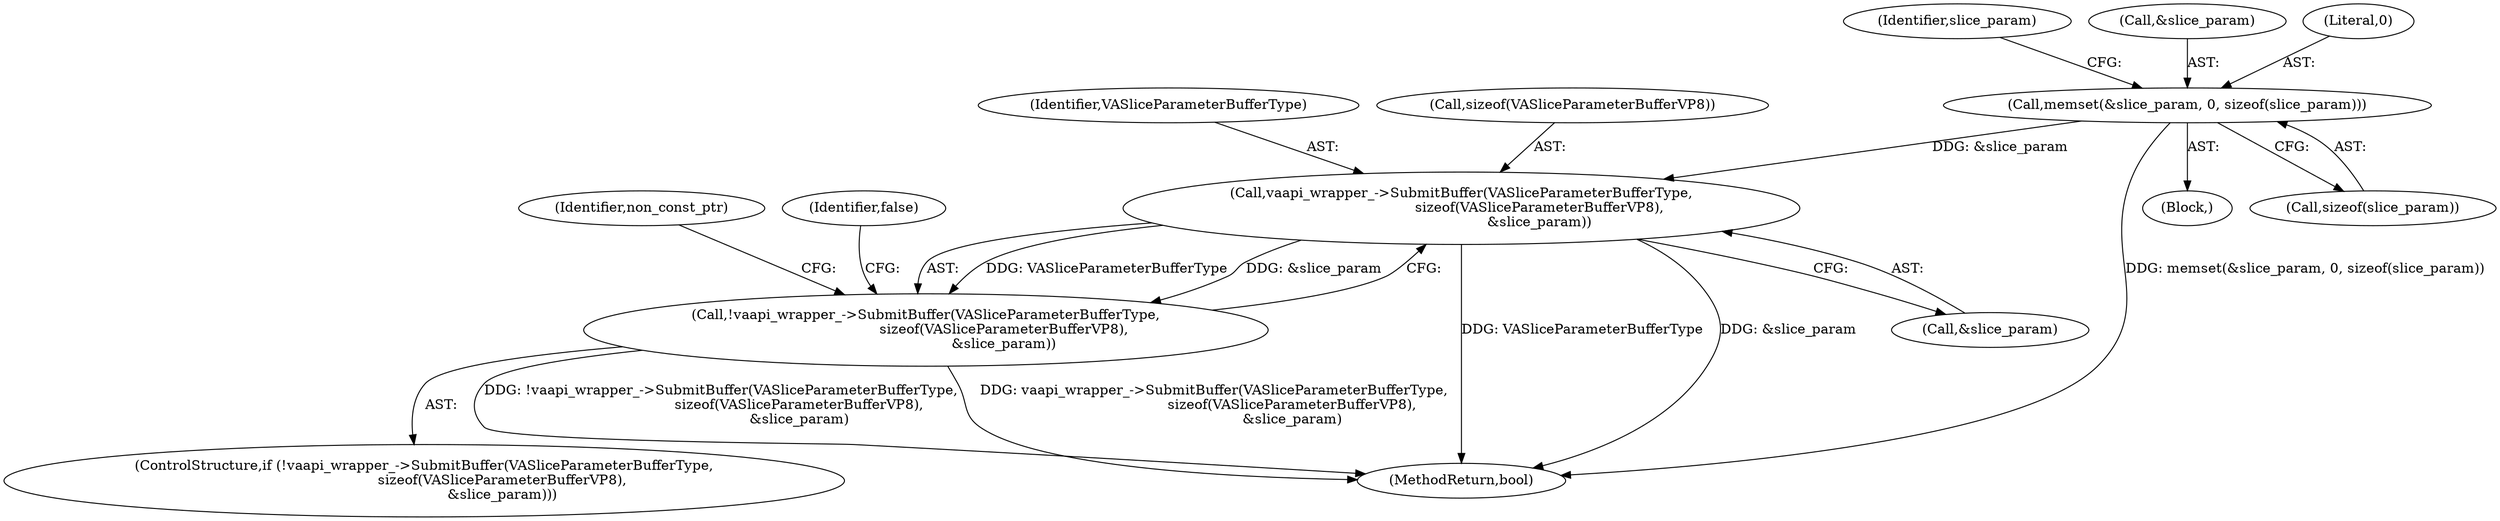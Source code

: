 digraph "1_Chrome_27c68f543e5eba779902447445dfb05ec3f5bf75_2@API" {
"1000667" [label="(Call,memset(&slice_param, 0, sizeof(slice_param)))"];
"1000752" [label="(Call,vaapi_wrapper_->SubmitBuffer(VASliceParameterBufferType,\n                                    sizeof(VASliceParameterBufferVP8),\n                                    &slice_param))"];
"1000751" [label="(Call,!vaapi_wrapper_->SubmitBuffer(VASliceParameterBufferType,\n                                    sizeof(VASliceParameterBufferVP8),\n                                    &slice_param))"];
"1000786" [label="(MethodReturn,bool)"];
"1000752" [label="(Call,vaapi_wrapper_->SubmitBuffer(VASliceParameterBufferType,\n                                    sizeof(VASliceParameterBufferVP8),\n                                    &slice_param))"];
"1000753" [label="(Identifier,VASliceParameterBufferType)"];
"1000762" [label="(Identifier,non_const_ptr)"];
"1000675" [label="(Identifier,slice_param)"];
"1000756" [label="(Call,&slice_param)"];
"1000106" [label="(Block,)"];
"1000671" [label="(Call,sizeof(slice_param))"];
"1000668" [label="(Call,&slice_param)"];
"1000670" [label="(Literal,0)"];
"1000754" [label="(Call,sizeof(VASliceParameterBufferVP8))"];
"1000667" [label="(Call,memset(&slice_param, 0, sizeof(slice_param)))"];
"1000751" [label="(Call,!vaapi_wrapper_->SubmitBuffer(VASliceParameterBufferType,\n                                    sizeof(VASliceParameterBufferVP8),\n                                    &slice_param))"];
"1000759" [label="(Identifier,false)"];
"1000750" [label="(ControlStructure,if (!vaapi_wrapper_->SubmitBuffer(VASliceParameterBufferType,\n                                    sizeof(VASliceParameterBufferVP8),\n                                    &slice_param)))"];
"1000667" -> "1000106"  [label="AST: "];
"1000667" -> "1000671"  [label="CFG: "];
"1000668" -> "1000667"  [label="AST: "];
"1000670" -> "1000667"  [label="AST: "];
"1000671" -> "1000667"  [label="AST: "];
"1000675" -> "1000667"  [label="CFG: "];
"1000667" -> "1000786"  [label="DDG: memset(&slice_param, 0, sizeof(slice_param))"];
"1000667" -> "1000752"  [label="DDG: &slice_param"];
"1000752" -> "1000751"  [label="AST: "];
"1000752" -> "1000756"  [label="CFG: "];
"1000753" -> "1000752"  [label="AST: "];
"1000754" -> "1000752"  [label="AST: "];
"1000756" -> "1000752"  [label="AST: "];
"1000751" -> "1000752"  [label="CFG: "];
"1000752" -> "1000786"  [label="DDG: VASliceParameterBufferType"];
"1000752" -> "1000786"  [label="DDG: &slice_param"];
"1000752" -> "1000751"  [label="DDG: VASliceParameterBufferType"];
"1000752" -> "1000751"  [label="DDG: &slice_param"];
"1000751" -> "1000750"  [label="AST: "];
"1000759" -> "1000751"  [label="CFG: "];
"1000762" -> "1000751"  [label="CFG: "];
"1000751" -> "1000786"  [label="DDG: !vaapi_wrapper_->SubmitBuffer(VASliceParameterBufferType,\n                                    sizeof(VASliceParameterBufferVP8),\n                                    &slice_param)"];
"1000751" -> "1000786"  [label="DDG: vaapi_wrapper_->SubmitBuffer(VASliceParameterBufferType,\n                                    sizeof(VASliceParameterBufferVP8),\n                                    &slice_param)"];
}

